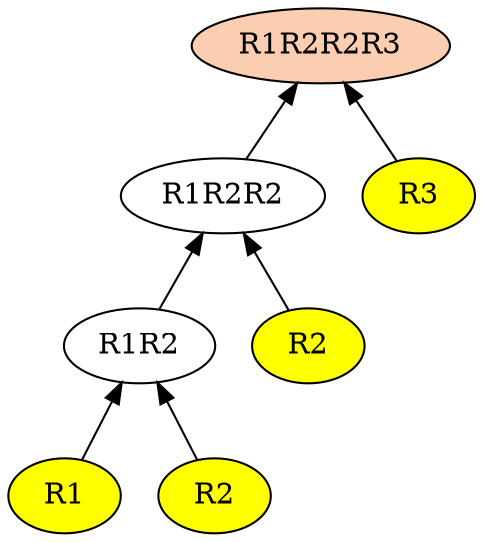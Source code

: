 digraph G {
rankdir = BT;
1[style=filled, fillcolor= "#FBCEB1", label=R1R2R2R3];
2[label=R1R2R2];
2->1
3[label=R3];
3->1
4[label=R1R2];
4->2
5[label=R2];
5->2
8[label=R1];
8->4
9[label=R2];
9->4
8[style=filled, fillcolor=yellow];
9[style=filled, fillcolor=yellow];
5[style=filled, fillcolor=yellow];
3[style=filled, fillcolor=yellow];
}